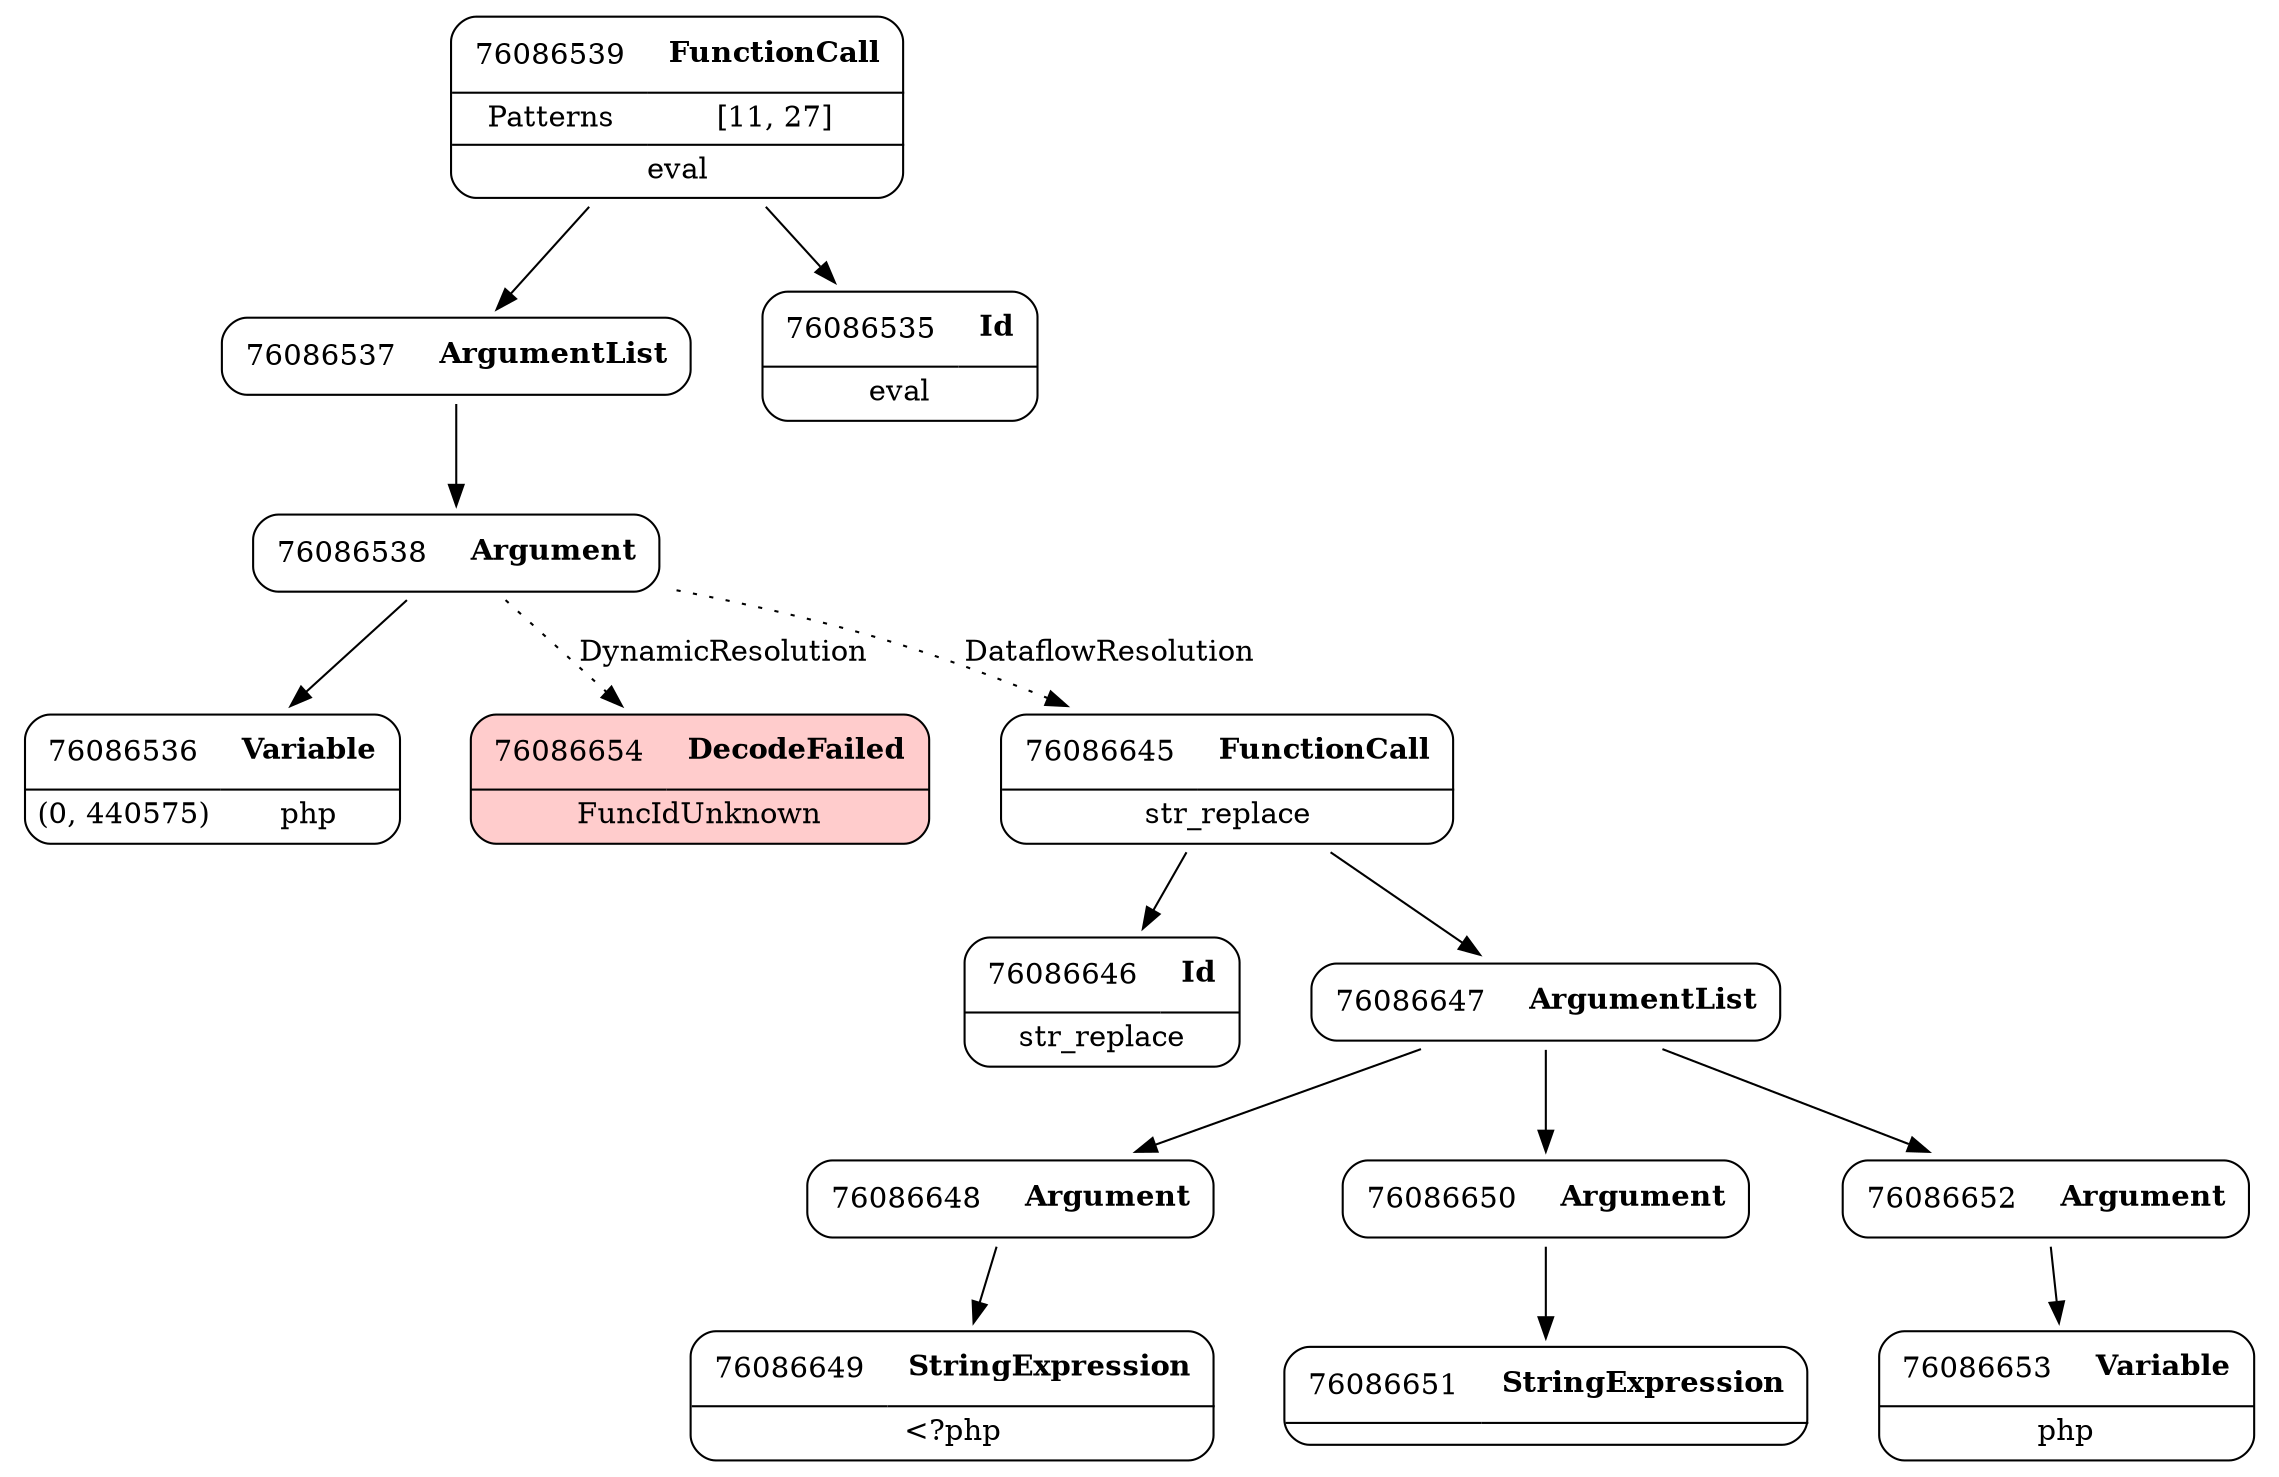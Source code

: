 digraph ast {
node [shape=none];
76086536 [label=<<TABLE border='1' cellspacing='0' cellpadding='10' style='rounded' ><TR><TD border='0'>76086536</TD><TD border='0'><B>Variable</B></TD></TR><HR/><TR><TD border='0' cellpadding='5'>(0, 440575)</TD><TD border='0' cellpadding='5'>php</TD></TR></TABLE>>];
76086537 [label=<<TABLE border='1' cellspacing='0' cellpadding='10' style='rounded' ><TR><TD border='0'>76086537</TD><TD border='0'><B>ArgumentList</B></TD></TR></TABLE>>];
76086537 -> 76086538 [weight=2];
76086538 [label=<<TABLE border='1' cellspacing='0' cellpadding='10' style='rounded' ><TR><TD border='0'>76086538</TD><TD border='0'><B>Argument</B></TD></TR></TABLE>>];
76086538 -> 76086536 [weight=2];
76086538 -> 76086654 [style=dotted,label=DynamicResolution];
76086538 -> 76086645 [style=dotted,label=DataflowResolution];
76086539 [label=<<TABLE border='1' cellspacing='0' cellpadding='10' style='rounded' ><TR><TD border='0'>76086539</TD><TD border='0'><B>FunctionCall</B></TD></TR><HR/><TR><TD border='0' cellpadding='5'>Patterns</TD><TD border='0' cellpadding='5'>[11, 27]</TD></TR><HR/><TR><TD border='0' cellpadding='5' colspan='2'>eval</TD></TR></TABLE>>];
76086539 -> 76086535 [weight=2];
76086539 -> 76086537 [weight=2];
76086535 [label=<<TABLE border='1' cellspacing='0' cellpadding='10' style='rounded' ><TR><TD border='0'>76086535</TD><TD border='0'><B>Id</B></TD></TR><HR/><TR><TD border='0' cellpadding='5' colspan='2'>eval</TD></TR></TABLE>>];
76086648 [label=<<TABLE border='1' cellspacing='0' cellpadding='10' style='rounded' ><TR><TD border='0'>76086648</TD><TD border='0'><B>Argument</B></TD></TR></TABLE>>];
76086648 -> 76086649 [weight=2];
76086649 [label=<<TABLE border='1' cellspacing='0' cellpadding='10' style='rounded' ><TR><TD border='0'>76086649</TD><TD border='0'><B>StringExpression</B></TD></TR><HR/><TR><TD border='0' cellpadding='5' colspan='2'>&lt;?php</TD></TR></TABLE>>];
76086650 [label=<<TABLE border='1' cellspacing='0' cellpadding='10' style='rounded' ><TR><TD border='0'>76086650</TD><TD border='0'><B>Argument</B></TD></TR></TABLE>>];
76086650 -> 76086651 [weight=2];
76086651 [label=<<TABLE border='1' cellspacing='0' cellpadding='10' style='rounded' ><TR><TD border='0'>76086651</TD><TD border='0'><B>StringExpression</B></TD></TR><HR/><TR><TD border='0' cellpadding='5' colspan='2'></TD></TR></TABLE>>];
76086652 [label=<<TABLE border='1' cellspacing='0' cellpadding='10' style='rounded' ><TR><TD border='0'>76086652</TD><TD border='0'><B>Argument</B></TD></TR></TABLE>>];
76086652 -> 76086653 [weight=2];
76086653 [label=<<TABLE border='1' cellspacing='0' cellpadding='10' style='rounded' ><TR><TD border='0'>76086653</TD><TD border='0'><B>Variable</B></TD></TR><HR/><TR><TD border='0' cellpadding='5' colspan='2'>php</TD></TR></TABLE>>];
76086654 [label=<<TABLE border='1' cellspacing='0' cellpadding='10' style='rounded' bgcolor='#FFCCCC' ><TR><TD border='0'>76086654</TD><TD border='0'><B>DecodeFailed</B></TD></TR><HR/><TR><TD border='0' cellpadding='5' colspan='2'>FuncIdUnknown</TD></TR></TABLE>>];
76086645 [label=<<TABLE border='1' cellspacing='0' cellpadding='10' style='rounded' ><TR><TD border='0'>76086645</TD><TD border='0'><B>FunctionCall</B></TD></TR><HR/><TR><TD border='0' cellpadding='5' colspan='2'>str_replace</TD></TR></TABLE>>];
76086645 -> 76086646 [weight=2];
76086645 -> 76086647 [weight=2];
76086646 [label=<<TABLE border='1' cellspacing='0' cellpadding='10' style='rounded' ><TR><TD border='0'>76086646</TD><TD border='0'><B>Id</B></TD></TR><HR/><TR><TD border='0' cellpadding='5' colspan='2'>str_replace</TD></TR></TABLE>>];
76086647 [label=<<TABLE border='1' cellspacing='0' cellpadding='10' style='rounded' ><TR><TD border='0'>76086647</TD><TD border='0'><B>ArgumentList</B></TD></TR></TABLE>>];
76086647 -> 76086648 [weight=2];
76086647 -> 76086650 [weight=2];
76086647 -> 76086652 [weight=2];
}
